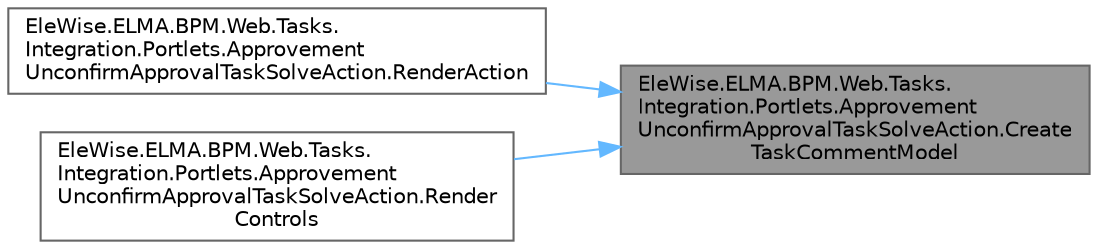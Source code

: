 digraph "EleWise.ELMA.BPM.Web.Tasks.Integration.Portlets.ApprovementUnconfirmApprovalTaskSolveAction.CreateTaskCommentModel"
{
 // LATEX_PDF_SIZE
  bgcolor="transparent";
  edge [fontname=Helvetica,fontsize=10,labelfontname=Helvetica,labelfontsize=10];
  node [fontname=Helvetica,fontsize=10,shape=box,height=0.2,width=0.4];
  rankdir="RL";
  Node1 [id="Node000001",label="EleWise.ELMA.BPM.Web.Tasks.\lIntegration.Portlets.Approvement\lUnconfirmApprovalTaskSolveAction.Create\lTaskCommentModel",height=0.2,width=0.4,color="gray40", fillcolor="grey60", style="filled", fontcolor="black",tooltip=" "];
  Node1 -> Node2 [id="edge1_Node000001_Node000002",dir="back",color="steelblue1",style="solid",tooltip=" "];
  Node2 [id="Node000002",label="EleWise.ELMA.BPM.Web.Tasks.\lIntegration.Portlets.Approvement\lUnconfirmApprovalTaskSolveAction.RenderAction",height=0.2,width=0.4,color="grey40", fillcolor="white", style="filled",URL="$class_ele_wise_1_1_e_l_m_a_1_1_b_p_m_1_1_web_1_1_tasks_1_1_integration_1_1_portlets_1_1_approvem33bbda5ec9c4a44d000a63308acdd46b.html#a6fa06b2a160853f08ac3c7baa984d7a3",tooltip=" "];
  Node1 -> Node3 [id="edge2_Node000001_Node000003",dir="back",color="steelblue1",style="solid",tooltip=" "];
  Node3 [id="Node000003",label="EleWise.ELMA.BPM.Web.Tasks.\lIntegration.Portlets.Approvement\lUnconfirmApprovalTaskSolveAction.Render\lControls",height=0.2,width=0.4,color="grey40", fillcolor="white", style="filled",URL="$class_ele_wise_1_1_e_l_m_a_1_1_b_p_m_1_1_web_1_1_tasks_1_1_integration_1_1_portlets_1_1_approvem33bbda5ec9c4a44d000a63308acdd46b.html#af88bc3b53c0f6cf49382f0a3fe8b1a1c",tooltip=" "];
}
